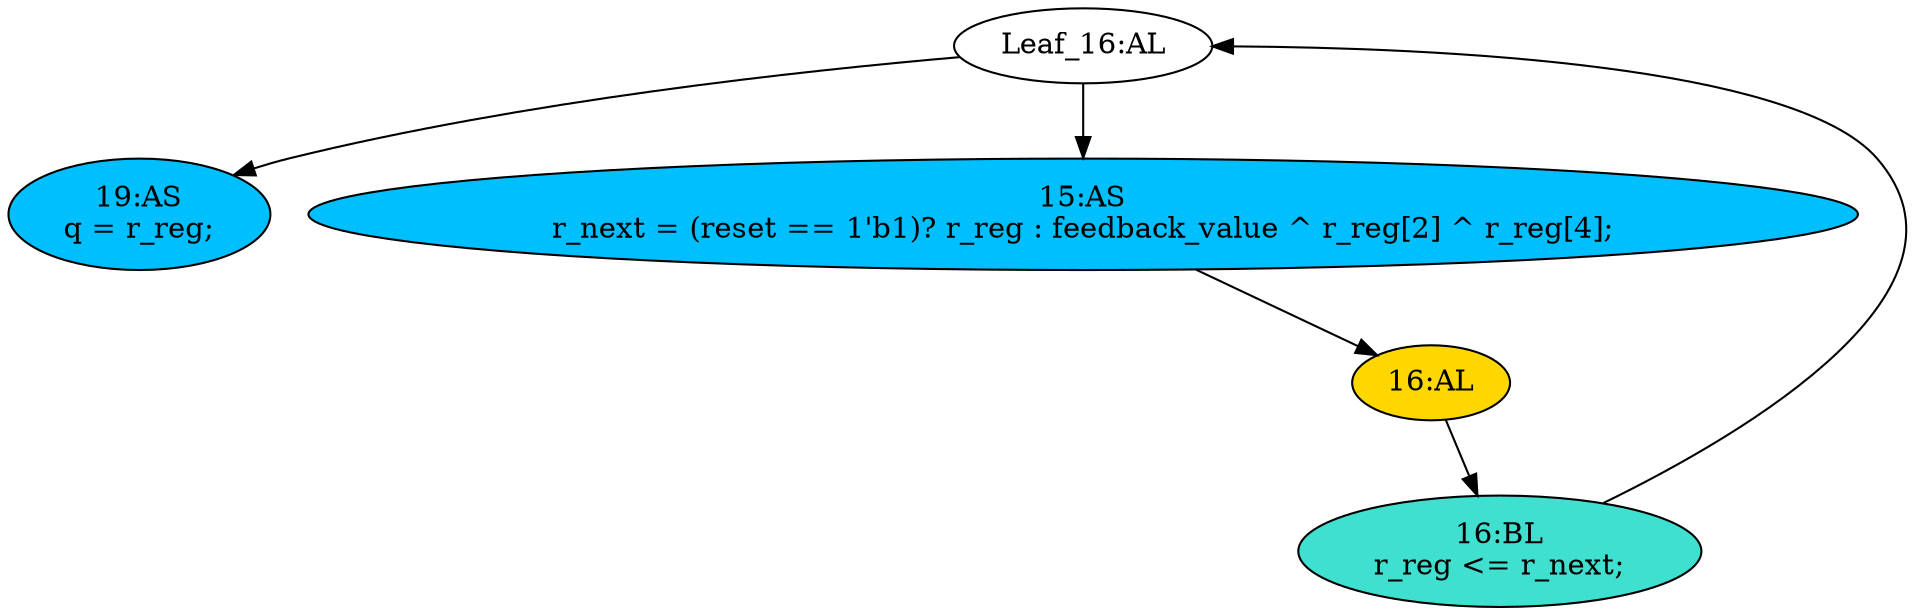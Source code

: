 strict digraph "compose( ,  )" {
	node [label="\N"];
	"Leaf_16:AL"	[def_var="['r_reg']",
		label="Leaf_16:AL"];
	"19:AS"	[ast="<pyverilog.vparser.ast.Assign object at 0x7f4a9473dd10>",
		def_var="['q']",
		fillcolor=deepskyblue,
		label="19:AS
q = r_reg;",
		statements="[]",
		style=filled,
		typ=Assign,
		use_var="['r_reg']"];
	"Leaf_16:AL" -> "19:AS";
	"15:AS"	[ast="<pyverilog.vparser.ast.Assign object at 0x7f4a947233d0>",
		def_var="['r_next']",
		fillcolor=deepskyblue,
		label="15:AS
r_next = (reset == 1'b1)? r_reg : feedback_value ^ r_reg[2] ^ r_reg[4];",
		statements="[]",
		style=filled,
		typ=Assign,
		use_var="['reset', 'r_reg', 'feedback_value', 'r_reg', 'r_reg']"];
	"Leaf_16:AL" -> "15:AS";
	"16:AL"	[ast="<pyverilog.vparser.ast.Always object at 0x7f4a94731550>",
		clk_sens=True,
		fillcolor=gold,
		label="16:AL",
		sens="['clk']",
		statements="[]",
		style=filled,
		typ=Always,
		use_var="['r_next']"];
	"16:BL"	[ast="<pyverilog.vparser.ast.Block object at 0x7f4a94723890>",
		fillcolor=turquoise,
		label="16:BL
r_reg <= r_next;",
		statements="[<pyverilog.vparser.ast.NonblockingSubstitution object at 0x7f4a94731250>]",
		style=filled,
		typ=Block];
	"16:AL" -> "16:BL"	[cond="[]",
		lineno=None];
	"15:AS" -> "16:AL";
	"16:BL" -> "Leaf_16:AL"	[cond="[]",
		lineno=None];
}
